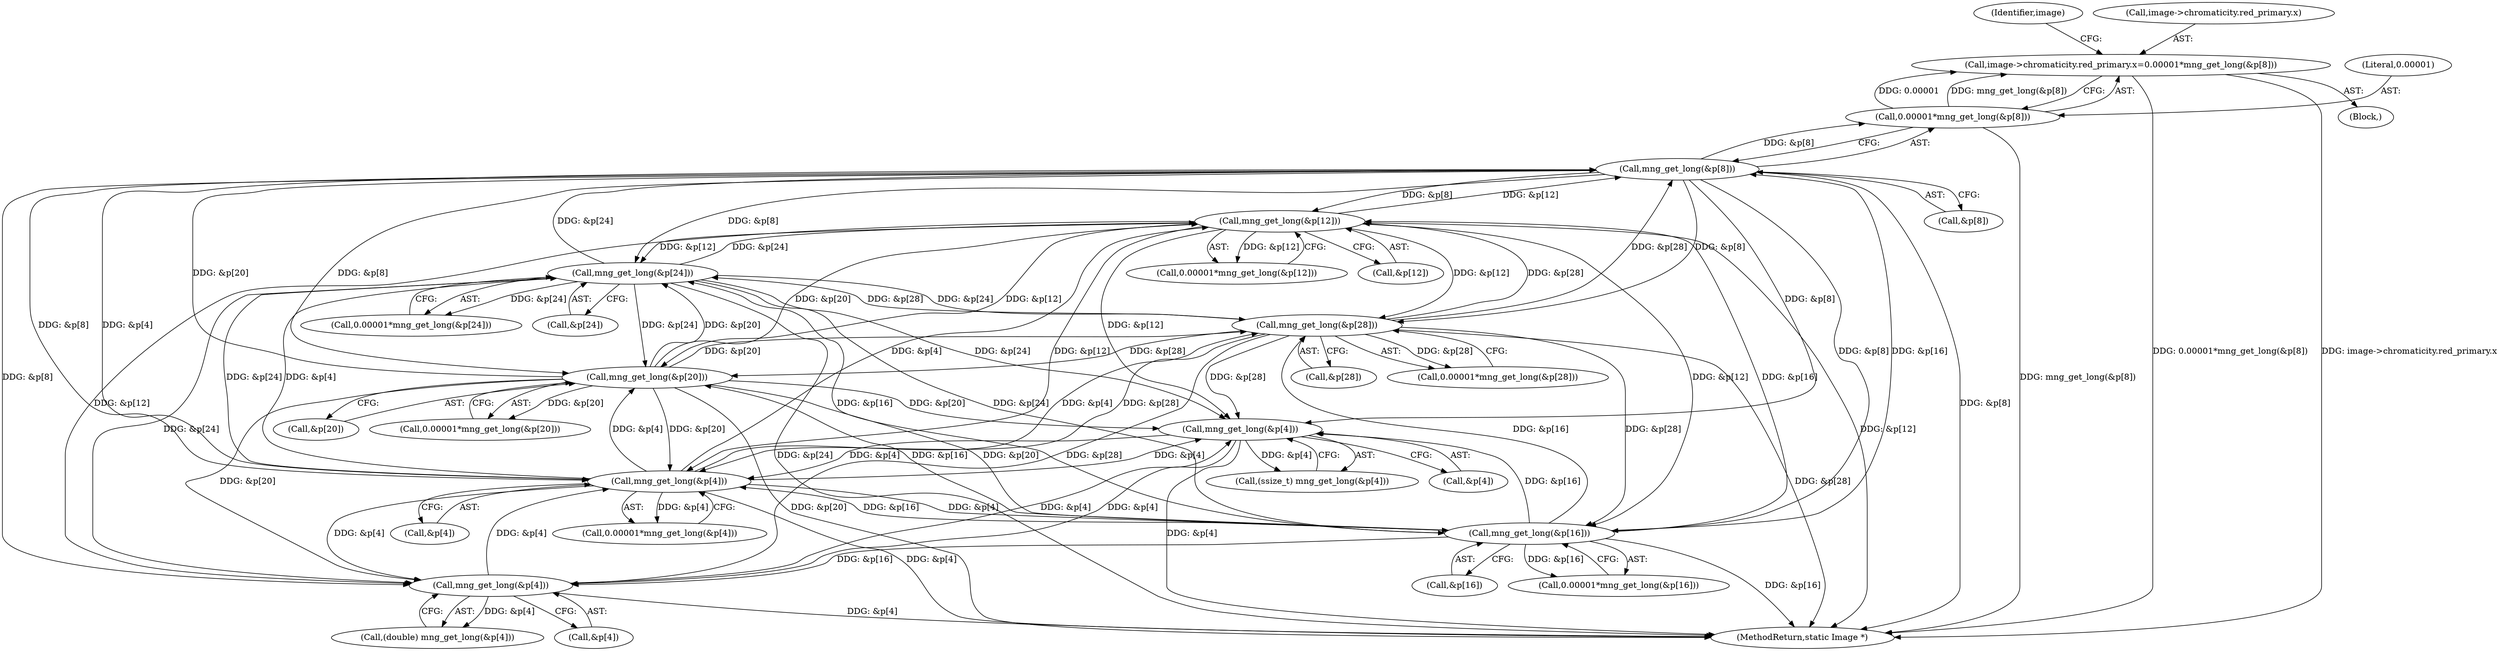digraph "0_ImageMagick_72f5c8632bff2daf3c95005f9b4cf2982786b52a@pointer" {
"1001197" [label="(Call,image->chromaticity.red_primary.x=0.00001*mng_get_long(&p[8]))"];
"1001205" [label="(Call,0.00001*mng_get_long(&p[8]))"];
"1001207" [label="(Call,mng_get_long(&p[8]))"];
"1001222" [label="(Call,mng_get_long(&p[12]))"];
"1001267" [label="(Call,mng_get_long(&p[24]))"];
"1001282" [label="(Call,mng_get_long(&p[28]))"];
"1001252" [label="(Call,mng_get_long(&p[20]))"];
"1001237" [label="(Call,mng_get_long(&p[16]))"];
"1001192" [label="(Call,mng_get_long(&p[4]))"];
"1001498" [label="(Call,mng_get_long(&p[4]))"];
"1001432" [label="(Call,mng_get_long(&p[4]))"];
"1001205" [label="(Call,0.00001*mng_get_long(&p[8]))"];
"1001252" [label="(Call,mng_get_long(&p[20]))"];
"1001216" [label="(Identifier,image)"];
"1001267" [label="(Call,mng_get_long(&p[24]))"];
"1002155" [label="(MethodReturn,static Image *)"];
"1001222" [label="(Call,mng_get_long(&p[12]))"];
"1001206" [label="(Literal,0.00001)"];
"1001253" [label="(Call,&p[20])"];
"1001433" [label="(Call,&p[4])"];
"1001499" [label="(Call,&p[4])"];
"1001220" [label="(Call,0.00001*mng_get_long(&p[12]))"];
"1001198" [label="(Call,image->chromaticity.red_primary.x)"];
"1001208" [label="(Call,&p[8])"];
"1001498" [label="(Call,mng_get_long(&p[4]))"];
"1001282" [label="(Call,mng_get_long(&p[28]))"];
"1001283" [label="(Call,&p[28])"];
"1001432" [label="(Call,mng_get_long(&p[4]))"];
"1001430" [label="(Call,(ssize_t) mng_get_long(&p[4]))"];
"1001207" [label="(Call,mng_get_long(&p[8]))"];
"1001496" [label="(Call,(double) mng_get_long(&p[4]))"];
"1001280" [label="(Call,0.00001*mng_get_long(&p[28]))"];
"1001238" [label="(Call,&p[16])"];
"1001250" [label="(Call,0.00001*mng_get_long(&p[20]))"];
"1001190" [label="(Call,0.00001*mng_get_long(&p[4]))"];
"1001169" [label="(Block,)"];
"1001265" [label="(Call,0.00001*mng_get_long(&p[24]))"];
"1001268" [label="(Call,&p[24])"];
"1001192" [label="(Call,mng_get_long(&p[4]))"];
"1001237" [label="(Call,mng_get_long(&p[16]))"];
"1001223" [label="(Call,&p[12])"];
"1001235" [label="(Call,0.00001*mng_get_long(&p[16]))"];
"1001193" [label="(Call,&p[4])"];
"1001197" [label="(Call,image->chromaticity.red_primary.x=0.00001*mng_get_long(&p[8]))"];
"1001197" -> "1001169"  [label="AST: "];
"1001197" -> "1001205"  [label="CFG: "];
"1001198" -> "1001197"  [label="AST: "];
"1001205" -> "1001197"  [label="AST: "];
"1001216" -> "1001197"  [label="CFG: "];
"1001197" -> "1002155"  [label="DDG: 0.00001*mng_get_long(&p[8])"];
"1001197" -> "1002155"  [label="DDG: image->chromaticity.red_primary.x"];
"1001205" -> "1001197"  [label="DDG: 0.00001"];
"1001205" -> "1001197"  [label="DDG: mng_get_long(&p[8])"];
"1001205" -> "1001207"  [label="CFG: "];
"1001206" -> "1001205"  [label="AST: "];
"1001207" -> "1001205"  [label="AST: "];
"1001205" -> "1002155"  [label="DDG: mng_get_long(&p[8])"];
"1001207" -> "1001205"  [label="DDG: &p[8]"];
"1001207" -> "1001208"  [label="CFG: "];
"1001208" -> "1001207"  [label="AST: "];
"1001207" -> "1002155"  [label="DDG: &p[8]"];
"1001207" -> "1001192"  [label="DDG: &p[8]"];
"1001222" -> "1001207"  [label="DDG: &p[12]"];
"1001267" -> "1001207"  [label="DDG: &p[24]"];
"1001282" -> "1001207"  [label="DDG: &p[28]"];
"1001252" -> "1001207"  [label="DDG: &p[20]"];
"1001237" -> "1001207"  [label="DDG: &p[16]"];
"1001192" -> "1001207"  [label="DDG: &p[4]"];
"1001207" -> "1001222"  [label="DDG: &p[8]"];
"1001207" -> "1001237"  [label="DDG: &p[8]"];
"1001207" -> "1001252"  [label="DDG: &p[8]"];
"1001207" -> "1001267"  [label="DDG: &p[8]"];
"1001207" -> "1001282"  [label="DDG: &p[8]"];
"1001207" -> "1001432"  [label="DDG: &p[8]"];
"1001207" -> "1001498"  [label="DDG: &p[8]"];
"1001222" -> "1001220"  [label="AST: "];
"1001222" -> "1001223"  [label="CFG: "];
"1001223" -> "1001222"  [label="AST: "];
"1001220" -> "1001222"  [label="CFG: "];
"1001222" -> "1002155"  [label="DDG: &p[12]"];
"1001222" -> "1001192"  [label="DDG: &p[12]"];
"1001222" -> "1001220"  [label="DDG: &p[12]"];
"1001267" -> "1001222"  [label="DDG: &p[24]"];
"1001282" -> "1001222"  [label="DDG: &p[28]"];
"1001252" -> "1001222"  [label="DDG: &p[20]"];
"1001237" -> "1001222"  [label="DDG: &p[16]"];
"1001192" -> "1001222"  [label="DDG: &p[4]"];
"1001222" -> "1001237"  [label="DDG: &p[12]"];
"1001222" -> "1001252"  [label="DDG: &p[12]"];
"1001222" -> "1001267"  [label="DDG: &p[12]"];
"1001222" -> "1001282"  [label="DDG: &p[12]"];
"1001222" -> "1001432"  [label="DDG: &p[12]"];
"1001222" -> "1001498"  [label="DDG: &p[12]"];
"1001267" -> "1001265"  [label="AST: "];
"1001267" -> "1001268"  [label="CFG: "];
"1001268" -> "1001267"  [label="AST: "];
"1001265" -> "1001267"  [label="CFG: "];
"1001267" -> "1002155"  [label="DDG: &p[24]"];
"1001267" -> "1001192"  [label="DDG: &p[24]"];
"1001267" -> "1001237"  [label="DDG: &p[24]"];
"1001267" -> "1001252"  [label="DDG: &p[24]"];
"1001267" -> "1001265"  [label="DDG: &p[24]"];
"1001282" -> "1001267"  [label="DDG: &p[28]"];
"1001252" -> "1001267"  [label="DDG: &p[20]"];
"1001237" -> "1001267"  [label="DDG: &p[16]"];
"1001192" -> "1001267"  [label="DDG: &p[4]"];
"1001267" -> "1001282"  [label="DDG: &p[24]"];
"1001267" -> "1001432"  [label="DDG: &p[24]"];
"1001267" -> "1001498"  [label="DDG: &p[24]"];
"1001282" -> "1001280"  [label="AST: "];
"1001282" -> "1001283"  [label="CFG: "];
"1001283" -> "1001282"  [label="AST: "];
"1001280" -> "1001282"  [label="CFG: "];
"1001282" -> "1002155"  [label="DDG: &p[28]"];
"1001282" -> "1001192"  [label="DDG: &p[28]"];
"1001282" -> "1001237"  [label="DDG: &p[28]"];
"1001282" -> "1001252"  [label="DDG: &p[28]"];
"1001282" -> "1001280"  [label="DDG: &p[28]"];
"1001252" -> "1001282"  [label="DDG: &p[20]"];
"1001237" -> "1001282"  [label="DDG: &p[16]"];
"1001192" -> "1001282"  [label="DDG: &p[4]"];
"1001282" -> "1001432"  [label="DDG: &p[28]"];
"1001282" -> "1001498"  [label="DDG: &p[28]"];
"1001252" -> "1001250"  [label="AST: "];
"1001252" -> "1001253"  [label="CFG: "];
"1001253" -> "1001252"  [label="AST: "];
"1001250" -> "1001252"  [label="CFG: "];
"1001252" -> "1002155"  [label="DDG: &p[20]"];
"1001252" -> "1001192"  [label="DDG: &p[20]"];
"1001252" -> "1001237"  [label="DDG: &p[20]"];
"1001252" -> "1001250"  [label="DDG: &p[20]"];
"1001237" -> "1001252"  [label="DDG: &p[16]"];
"1001192" -> "1001252"  [label="DDG: &p[4]"];
"1001252" -> "1001432"  [label="DDG: &p[20]"];
"1001252" -> "1001498"  [label="DDG: &p[20]"];
"1001237" -> "1001235"  [label="AST: "];
"1001237" -> "1001238"  [label="CFG: "];
"1001238" -> "1001237"  [label="AST: "];
"1001235" -> "1001237"  [label="CFG: "];
"1001237" -> "1002155"  [label="DDG: &p[16]"];
"1001237" -> "1001192"  [label="DDG: &p[16]"];
"1001237" -> "1001235"  [label="DDG: &p[16]"];
"1001192" -> "1001237"  [label="DDG: &p[4]"];
"1001237" -> "1001432"  [label="DDG: &p[16]"];
"1001237" -> "1001498"  [label="DDG: &p[16]"];
"1001192" -> "1001190"  [label="AST: "];
"1001192" -> "1001193"  [label="CFG: "];
"1001193" -> "1001192"  [label="AST: "];
"1001190" -> "1001192"  [label="CFG: "];
"1001192" -> "1002155"  [label="DDG: &p[4]"];
"1001192" -> "1001190"  [label="DDG: &p[4]"];
"1001498" -> "1001192"  [label="DDG: &p[4]"];
"1001432" -> "1001192"  [label="DDG: &p[4]"];
"1001192" -> "1001432"  [label="DDG: &p[4]"];
"1001192" -> "1001498"  [label="DDG: &p[4]"];
"1001498" -> "1001496"  [label="AST: "];
"1001498" -> "1001499"  [label="CFG: "];
"1001499" -> "1001498"  [label="AST: "];
"1001496" -> "1001498"  [label="CFG: "];
"1001498" -> "1002155"  [label="DDG: &p[4]"];
"1001498" -> "1001432"  [label="DDG: &p[4]"];
"1001498" -> "1001496"  [label="DDG: &p[4]"];
"1001432" -> "1001498"  [label="DDG: &p[4]"];
"1001432" -> "1001430"  [label="AST: "];
"1001432" -> "1001433"  [label="CFG: "];
"1001433" -> "1001432"  [label="AST: "];
"1001430" -> "1001432"  [label="CFG: "];
"1001432" -> "1002155"  [label="DDG: &p[4]"];
"1001432" -> "1001430"  [label="DDG: &p[4]"];
}
